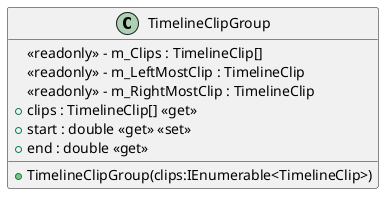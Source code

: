 @startuml
class TimelineClipGroup {
    <<readonly>> - m_Clips : TimelineClip[]
    <<readonly>> - m_LeftMostClip : TimelineClip
    <<readonly>> - m_RightMostClip : TimelineClip
    + clips : TimelineClip[] <<get>>
    + start : double <<get>> <<set>>
    + end : double <<get>>
    + TimelineClipGroup(clips:IEnumerable<TimelineClip>)
}
@enduml
